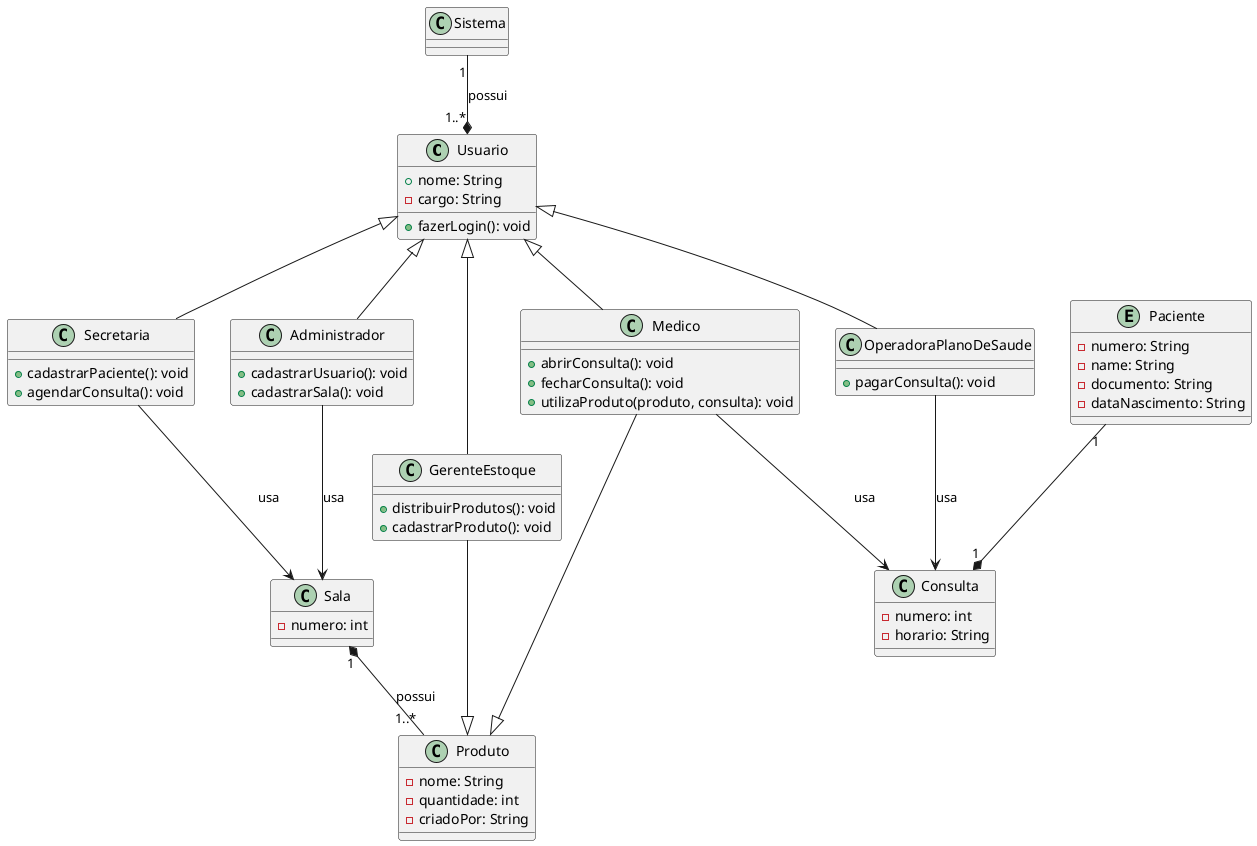 @startuml

class Usuario {
  + nome: String
  - cargo: String
  + fazerLogin(): void
}

class Produto {
  - nome: String
  - quantidade: int
  - criadoPor: String
}

class Consulta {
  - numero: int
  - horario: String
}

class Sala {
  - numero: int
}

class Administrador {
  + cadastrarUsuario(): void
  + cadastrarSala(): void
}

class GerenteEstoque {
  + distribuirProdutos(): void
  + cadastrarProduto(): void
}

class Secretaria {
  + cadastrarPaciente(): void
  + agendarConsulta(): void
}

class Medico {
  + abrirConsulta(): void
  + fecharConsulta(): void
  + utilizaProduto(produto, consulta): void
}

class OperadoraPlanoDeSaude {
  + pagarConsulta(): void
}

entity Paciente {
  - numero: String
  - name: String
  - documento: String
  - dataNascimento: String
}

Sistema "1" --* "1..*" Usuario: possui

Usuario <|-- Administrador
Usuario <|-- GerenteEstoque
Usuario <|-- Secretaria
Usuario <|-- Medico
Usuario <|-- OperadoraPlanoDeSaude

GerenteEstoque --|> Produto
Sala "1" *-- "1..*" Produto: possui
Medico --|> Produto

Medico --> Consulta: usa
OperadoraPlanoDeSaude --> Consulta: usa

Administrador --> Sala: usa
Secretaria --> Sala: usa

Paciente "1" --* "1" Consulta

@enduml
